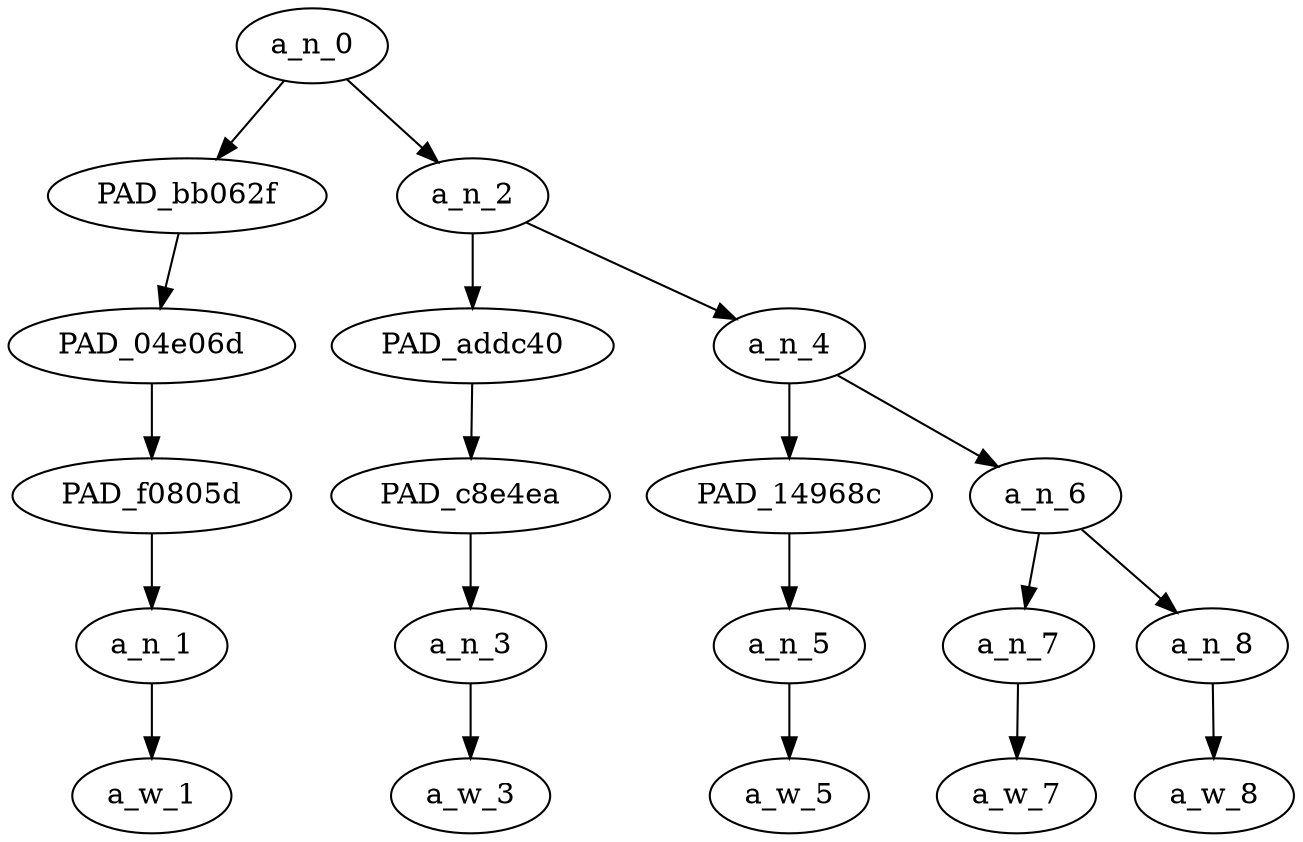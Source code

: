 strict digraph "" {
	a_n_0	[div_dir=1,
		index=0,
		level=5,
		pos="0.9375,5!",
		text_span="[0, 1, 2, 3, 4]",
		value=1.00000002];
	PAD_bb062f	[div_dir=-1,
		index=0,
		level=4,
		pos="0.0,4!",
		text_span="[0]",
		value=0.19387222];
	a_n_0 -> PAD_bb062f;
	a_n_2	[div_dir=1,
		index=1,
		level=4,
		pos="1.875,4!",
		text_span="[1, 2, 3, 4]",
		value=0.80551300];
	a_n_0 -> a_n_2;
	PAD_04e06d	[div_dir=-1,
		index=0,
		level=3,
		pos="0.0,3!",
		text_span="[0]",
		value=0.19387222];
	PAD_bb062f -> PAD_04e06d;
	PAD_f0805d	[div_dir=-1,
		index=0,
		level=2,
		pos="0.0,2!",
		text_span="[0]",
		value=0.19387222];
	PAD_04e06d -> PAD_f0805d;
	a_n_1	[div_dir=-1,
		index=0,
		level=1,
		pos="0.0,1!",
		text_span="[0]",
		value=0.19387222];
	PAD_f0805d -> a_n_1;
	a_w_1	[div_dir=0,
		index=0,
		level=0,
		pos="0,0!",
		text_span="[0]",
		value=gg];
	a_n_1 -> a_w_1;
	PAD_addc40	[div_dir=1,
		index=1,
		level=3,
		pos="1.0,3!",
		text_span="[1]",
		value=0.26025695];
	a_n_2 -> PAD_addc40;
	a_n_4	[div_dir=1,
		index=2,
		level=3,
		pos="2.75,3!",
		text_span="[2, 3, 4]",
		value=0.54424307];
	a_n_2 -> a_n_4;
	PAD_c8e4ea	[div_dir=1,
		index=1,
		level=2,
		pos="1.0,2!",
		text_span="[1]",
		value=0.26025695];
	PAD_addc40 -> PAD_c8e4ea;
	a_n_3	[div_dir=1,
		index=1,
		level=1,
		pos="1.0,1!",
		text_span="[1]",
		value=0.26025695];
	PAD_c8e4ea -> a_n_3;
	a_w_3	[div_dir=0,
		index=1,
		level=0,
		pos="1,0!",
		text_span="[1]",
		value=raped];
	a_n_3 -> a_w_3;
	PAD_14968c	[div_dir=-1,
		index=2,
		level=2,
		pos="2.0,2!",
		text_span="[2]",
		value=0.10302555];
	a_n_4 -> PAD_14968c;
	a_n_6	[div_dir=1,
		index=3,
		level=2,
		pos="3.5,2!",
		text_span="[3, 4]",
		value=0.44092746];
	a_n_4 -> a_n_6;
	a_n_5	[div_dir=-1,
		index=2,
		level=1,
		pos="2.0,1!",
		text_span="[2]",
		value=0.10302555];
	PAD_14968c -> a_n_5;
	a_w_5	[div_dir=0,
		index=2,
		level=0,
		pos="2,0!",
		text_span="[2]",
		value=by];
	a_n_5 -> a_w_5;
	a_n_7	[div_dir=-1,
		index=3,
		level=1,
		pos="3.0,1!",
		text_span="[3]",
		value=0.11279448];
	a_n_6 -> a_n_7;
	a_n_8	[div_dir=1,
		index=4,
		level=1,
		pos="4.0,1!",
		text_span="[4]",
		value=0.32771084];
	a_n_6 -> a_n_8;
	a_w_7	[div_dir=0,
		index=3,
		level=0,
		pos="3,0!",
		text_span="[3]",
		value=the];
	a_n_7 -> a_w_7;
	a_w_8	[div_dir=0,
		index=4,
		level=0,
		pos="4,0!",
		text_span="[4]",
		value=goat];
	a_n_8 -> a_w_8;
}
